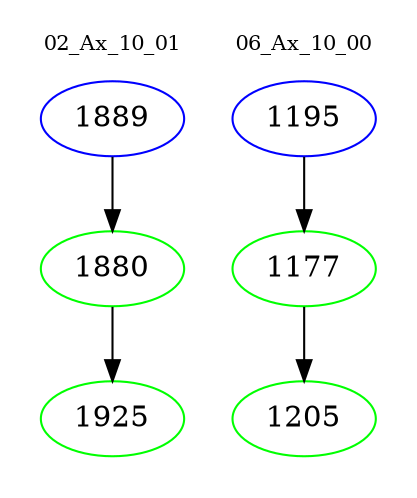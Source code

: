digraph{
subgraph cluster_0 {
color = white
label = "02_Ax_10_01";
fontsize=10;
T0_1889 [label="1889", color="blue"]
T0_1889 -> T0_1880 [color="black"]
T0_1880 [label="1880", color="green"]
T0_1880 -> T0_1925 [color="black"]
T0_1925 [label="1925", color="green"]
}
subgraph cluster_1 {
color = white
label = "06_Ax_10_00";
fontsize=10;
T1_1195 [label="1195", color="blue"]
T1_1195 -> T1_1177 [color="black"]
T1_1177 [label="1177", color="green"]
T1_1177 -> T1_1205 [color="black"]
T1_1205 [label="1205", color="green"]
}
}
